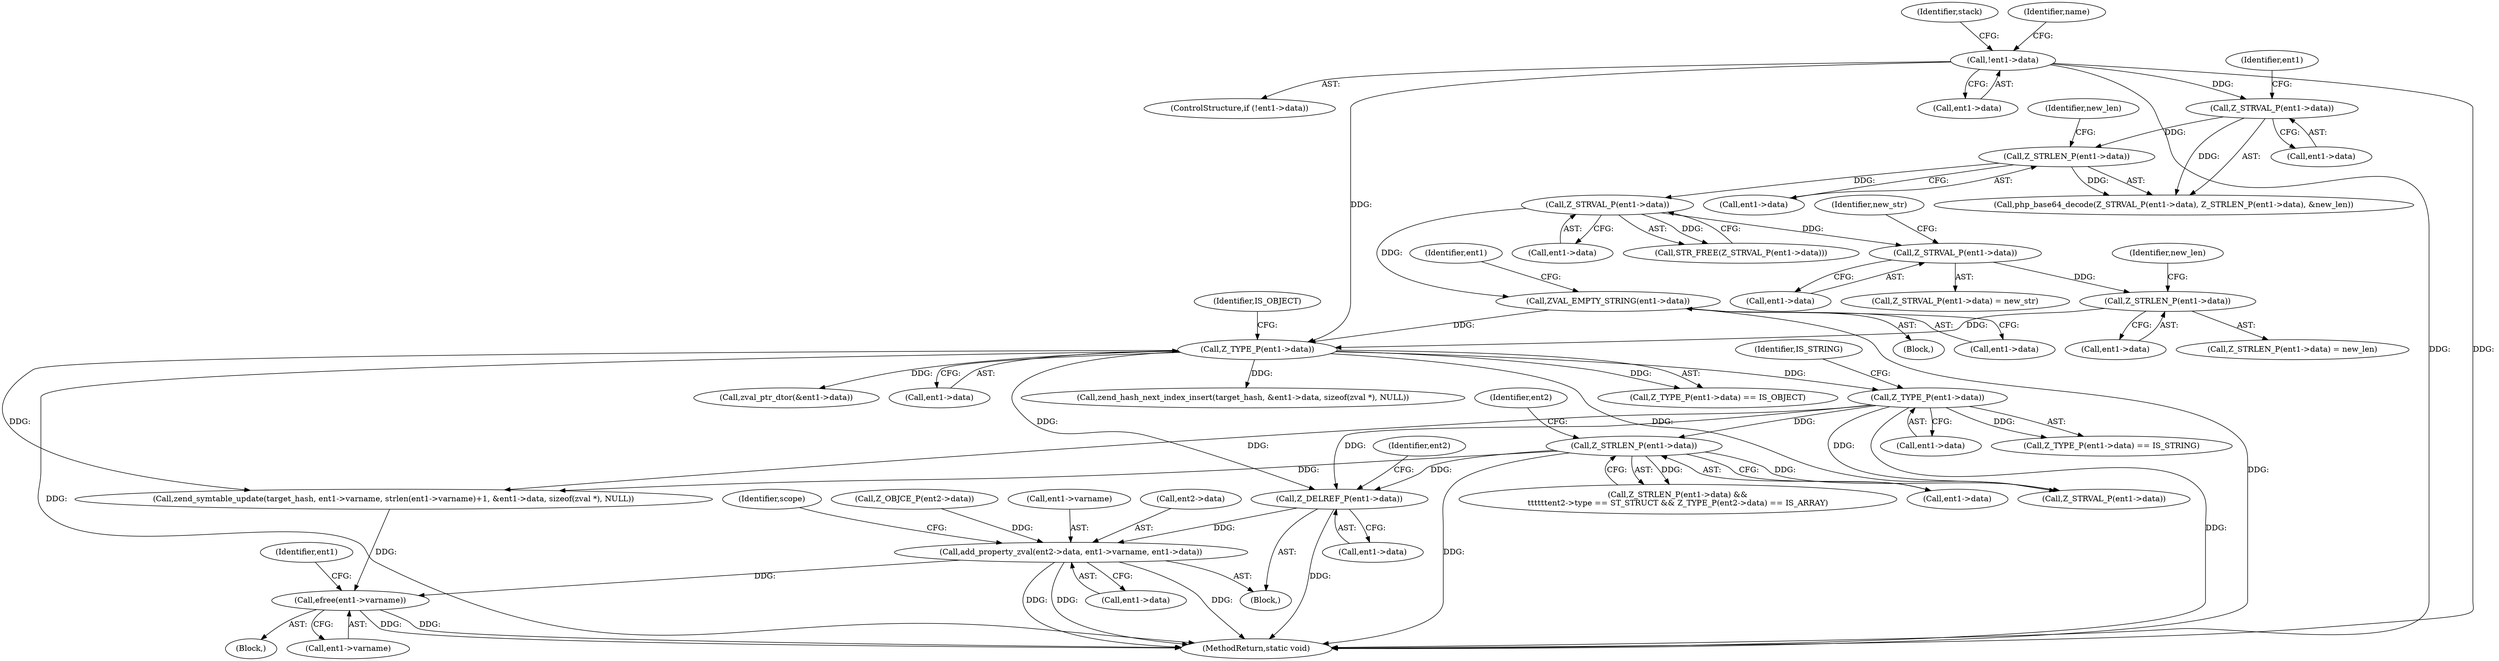 digraph "0_php-src_698a691724c0a949295991e5df091ce16f899e02?w=1@pointer" {
"1000484" [label="(Call,Z_DELREF_P(ent1->data))"];
"1000264" [label="(Call,Z_TYPE_P(ent1->data))"];
"1000258" [label="(Call,ZVAL_EMPTY_STRING(ent1->data))"];
"1000237" [label="(Call,Z_STRVAL_P(ent1->data))"];
"1000230" [label="(Call,Z_STRLEN_P(ent1->data))"];
"1000226" [label="(Call,Z_STRVAL_P(ent1->data))"];
"1000186" [label="(Call,!ent1->data)"];
"1000251" [label="(Call,Z_STRLEN_P(ent1->data))"];
"1000245" [label="(Call,Z_STRVAL_P(ent1->data))"];
"1000365" [label="(Call,Z_TYPE_P(ent1->data))"];
"1000371" [label="(Call,Z_STRLEN_P(ent1->data))"];
"1000488" [label="(Call,add_property_zval(ent2->data, ent1->varname, ent1->data))"];
"1000522" [label="(Call,efree(ent1->varname))"];
"1000492" [label="(Call,ent1->varname)"];
"1000236" [label="(Call,STR_FREE(Z_STRVAL_P(ent1->data)))"];
"1000185" [label="(ControlStructure,if (!ent1->data))"];
"1000354" [label="(Block,)"];
"1000230" [label="(Call,Z_STRLEN_P(ent1->data))"];
"1000187" [label="(Call,ent1->data)"];
"1000225" [label="(Call,php_base64_decode(Z_STRVAL_P(ent1->data), Z_STRLEN_P(ent1->data), &new_len))"];
"1000393" [label="(Call,Z_STRVAL_P(ent1->data))"];
"1000495" [label="(Call,ent1->data)"];
"1000522" [label="(Call,efree(ent1->varname))"];
"1000255" [label="(Identifier,new_len)"];
"1000372" [label="(Call,ent1->data)"];
"1000231" [label="(Call,ent1->data)"];
"1000232" [label="(Identifier,ent1)"];
"1000489" [label="(Call,ent2->data)"];
"1000268" [label="(Identifier,IS_OBJECT)"];
"1000251" [label="(Call,Z_STRLEN_P(ent1->data))"];
"1000365" [label="(Call,Z_TYPE_P(ent1->data))"];
"1000265" [label="(Call,ent1->data)"];
"1000245" [label="(Call,Z_STRVAL_P(ent1->data))"];
"1000266" [label="(Identifier,ent1)"];
"1000371" [label="(Call,Z_STRLEN_P(ent1->data))"];
"1000235" [label="(Identifier,new_len)"];
"1000194" [label="(Identifier,stack)"];
"1000259" [label="(Call,ent1->data)"];
"1000238" [label="(Call,ent1->data)"];
"1000215" [label="(Identifier,name)"];
"1000378" [label="(Identifier,ent2)"];
"1000528" [label="(Call,zend_hash_next_index_insert(target_hash, &ent1->data, sizeof(zval *), NULL))"];
"1000263" [label="(Call,Z_TYPE_P(ent1->data) == IS_OBJECT)"];
"1000586" [label="(MethodReturn,static void)"];
"1000490" [label="(Identifier,ent2)"];
"1000485" [label="(Call,ent1->data)"];
"1000227" [label="(Call,ent1->data)"];
"1000504" [label="(Call,zend_symtable_update(target_hash, ent1->varname, strlen(ent1->varname)+1, &ent1->data, sizeof(zval *), NULL))"];
"1000369" [label="(Identifier,IS_STRING)"];
"1000249" [label="(Identifier,new_str)"];
"1000237" [label="(Call,Z_STRVAL_P(ent1->data))"];
"1000538" [label="(Identifier,ent1)"];
"1000321" [label="(Call,zval_ptr_dtor(&ent1->data))"];
"1000471" [label="(Block,)"];
"1000264" [label="(Call,Z_TYPE_P(ent1->data))"];
"1000226" [label="(Call,Z_STRVAL_P(ent1->data))"];
"1000244" [label="(Call,Z_STRVAL_P(ent1->data) = new_str)"];
"1000370" [label="(Call,Z_STRLEN_P(ent1->data) &&\n\t\t\t\t\t\tent2->type == ST_STRUCT && Z_TYPE_P(ent2->data) == IS_ARRAY)"];
"1000252" [label="(Call,ent1->data)"];
"1000250" [label="(Call,Z_STRLEN_P(ent1->data) = new_len)"];
"1000500" [label="(Identifier,scope)"];
"1000246" [label="(Call,ent1->data)"];
"1000480" [label="(Call,Z_OBJCE_P(ent2->data))"];
"1000366" [label="(Call,ent1->data)"];
"1000257" [label="(Block,)"];
"1000488" [label="(Call,add_property_zval(ent2->data, ent1->varname, ent1->data))"];
"1000484" [label="(Call,Z_DELREF_P(ent1->data))"];
"1000523" [label="(Call,ent1->varname)"];
"1000186" [label="(Call,!ent1->data)"];
"1000258" [label="(Call,ZVAL_EMPTY_STRING(ent1->data))"];
"1000364" [label="(Call,Z_TYPE_P(ent1->data) == IS_STRING)"];
"1000484" -> "1000471"  [label="AST: "];
"1000484" -> "1000485"  [label="CFG: "];
"1000485" -> "1000484"  [label="AST: "];
"1000490" -> "1000484"  [label="CFG: "];
"1000484" -> "1000586"  [label="DDG: "];
"1000264" -> "1000484"  [label="DDG: "];
"1000365" -> "1000484"  [label="DDG: "];
"1000371" -> "1000484"  [label="DDG: "];
"1000484" -> "1000488"  [label="DDG: "];
"1000264" -> "1000263"  [label="AST: "];
"1000264" -> "1000265"  [label="CFG: "];
"1000265" -> "1000264"  [label="AST: "];
"1000268" -> "1000264"  [label="CFG: "];
"1000264" -> "1000586"  [label="DDG: "];
"1000264" -> "1000263"  [label="DDG: "];
"1000258" -> "1000264"  [label="DDG: "];
"1000186" -> "1000264"  [label="DDG: "];
"1000251" -> "1000264"  [label="DDG: "];
"1000264" -> "1000321"  [label="DDG: "];
"1000264" -> "1000365"  [label="DDG: "];
"1000264" -> "1000393"  [label="DDG: "];
"1000264" -> "1000504"  [label="DDG: "];
"1000264" -> "1000528"  [label="DDG: "];
"1000258" -> "1000257"  [label="AST: "];
"1000258" -> "1000259"  [label="CFG: "];
"1000259" -> "1000258"  [label="AST: "];
"1000266" -> "1000258"  [label="CFG: "];
"1000258" -> "1000586"  [label="DDG: "];
"1000237" -> "1000258"  [label="DDG: "];
"1000237" -> "1000236"  [label="AST: "];
"1000237" -> "1000238"  [label="CFG: "];
"1000238" -> "1000237"  [label="AST: "];
"1000236" -> "1000237"  [label="CFG: "];
"1000237" -> "1000236"  [label="DDG: "];
"1000230" -> "1000237"  [label="DDG: "];
"1000237" -> "1000245"  [label="DDG: "];
"1000230" -> "1000225"  [label="AST: "];
"1000230" -> "1000231"  [label="CFG: "];
"1000231" -> "1000230"  [label="AST: "];
"1000235" -> "1000230"  [label="CFG: "];
"1000230" -> "1000225"  [label="DDG: "];
"1000226" -> "1000230"  [label="DDG: "];
"1000226" -> "1000225"  [label="AST: "];
"1000226" -> "1000227"  [label="CFG: "];
"1000227" -> "1000226"  [label="AST: "];
"1000232" -> "1000226"  [label="CFG: "];
"1000226" -> "1000225"  [label="DDG: "];
"1000186" -> "1000226"  [label="DDG: "];
"1000186" -> "1000185"  [label="AST: "];
"1000186" -> "1000187"  [label="CFG: "];
"1000187" -> "1000186"  [label="AST: "];
"1000194" -> "1000186"  [label="CFG: "];
"1000215" -> "1000186"  [label="CFG: "];
"1000186" -> "1000586"  [label="DDG: "];
"1000186" -> "1000586"  [label="DDG: "];
"1000251" -> "1000250"  [label="AST: "];
"1000251" -> "1000252"  [label="CFG: "];
"1000252" -> "1000251"  [label="AST: "];
"1000255" -> "1000251"  [label="CFG: "];
"1000245" -> "1000251"  [label="DDG: "];
"1000245" -> "1000244"  [label="AST: "];
"1000245" -> "1000246"  [label="CFG: "];
"1000246" -> "1000245"  [label="AST: "];
"1000249" -> "1000245"  [label="CFG: "];
"1000365" -> "1000364"  [label="AST: "];
"1000365" -> "1000366"  [label="CFG: "];
"1000366" -> "1000365"  [label="AST: "];
"1000369" -> "1000365"  [label="CFG: "];
"1000365" -> "1000586"  [label="DDG: "];
"1000365" -> "1000364"  [label="DDG: "];
"1000365" -> "1000371"  [label="DDG: "];
"1000365" -> "1000393"  [label="DDG: "];
"1000365" -> "1000504"  [label="DDG: "];
"1000371" -> "1000370"  [label="AST: "];
"1000371" -> "1000372"  [label="CFG: "];
"1000372" -> "1000371"  [label="AST: "];
"1000378" -> "1000371"  [label="CFG: "];
"1000370" -> "1000371"  [label="CFG: "];
"1000371" -> "1000586"  [label="DDG: "];
"1000371" -> "1000370"  [label="DDG: "];
"1000371" -> "1000393"  [label="DDG: "];
"1000371" -> "1000504"  [label="DDG: "];
"1000488" -> "1000471"  [label="AST: "];
"1000488" -> "1000495"  [label="CFG: "];
"1000489" -> "1000488"  [label="AST: "];
"1000492" -> "1000488"  [label="AST: "];
"1000495" -> "1000488"  [label="AST: "];
"1000500" -> "1000488"  [label="CFG: "];
"1000488" -> "1000586"  [label="DDG: "];
"1000488" -> "1000586"  [label="DDG: "];
"1000488" -> "1000586"  [label="DDG: "];
"1000480" -> "1000488"  [label="DDG: "];
"1000488" -> "1000522"  [label="DDG: "];
"1000522" -> "1000354"  [label="AST: "];
"1000522" -> "1000523"  [label="CFG: "];
"1000523" -> "1000522"  [label="AST: "];
"1000538" -> "1000522"  [label="CFG: "];
"1000522" -> "1000586"  [label="DDG: "];
"1000522" -> "1000586"  [label="DDG: "];
"1000504" -> "1000522"  [label="DDG: "];
}
